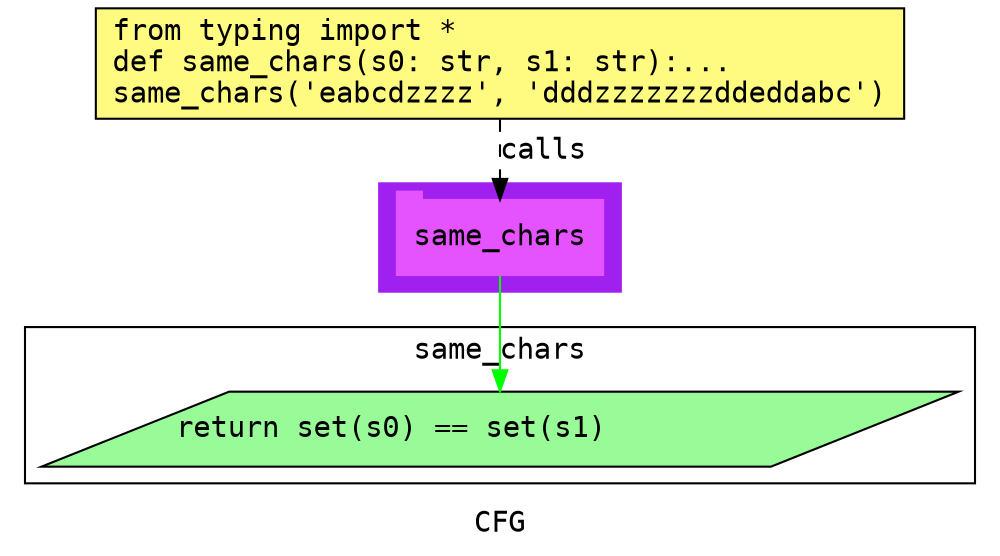 digraph cluster242CFG {
	graph [bb="0,0,458,259",
		compound=True,
		fontname="DejaVu Sans Mono",
		label=CFG,
		lheight=0.21,
		lp="229,11.5",
		lwidth=0.35,
		pack=False,
		rankdir=TB,
		ranksep=0.02
	];
	node [fontname="DejaVu Sans Mono",
		label="\N"
	];
	edge [fontname="DejaVu Sans Mono"];
	subgraph cluster_1 {
		graph [bb="171,123,287,175",
			color=purple,
			compound=true,
			fontname="DejaVu Sans Mono",
			label="",
			rankdir=TB,
			ranksep=0.02,
			shape=tab,
			style=filled
		];
		node [fontname="DejaVu Sans Mono"];
		edge [fontname="DejaVu Sans Mono"];
		6	[color="#E552FF",
			height=0.5,
			label=same_chars,
			linenum="[5]",
			pos="229,149",
			shape=tab,
			style=filled,
			width=1.375];
	}
	subgraph cluster2same_chars {
		graph [bb="8,31,450,106",
			compound=True,
			fontname="DejaVu Sans Mono",
			label=same_chars,
			lheight=0.21,
			lp="229,94.5",
			lwidth=1.15,
			pack=False,
			rankdir=TB,
			ranksep=0.02
		];
		node [fontname="DejaVu Sans Mono"];
		edge [fontname="DejaVu Sans Mono"];
		3	[fillcolor="#98fb98",
			height=0.5,
			label="return set(s0) == set(s1)\l",
			linenum="[3]",
			pos="229,57",
			shape=parallelogram,
			style="filled,solid",
			width=5.9029];
	}
	1	[fillcolor="#FFFB81",
		height=0.73611,
		label="from typing import *\ldef same_chars(s0: str, s1: str):...\lsame_chars('eabcdzzzz', 'dddzzzzzzzddeddabc')\l",
		linenum="[1]",
		pos="229,232.5",
		shape=rectangle,
		style="filled,solid",
		width=5.3889];
	1 -> 6	[label=calls,
		lp="250,190.5",
		pos="e,229,167.13 229,205.71 229,196.66 229,186.47 229,177.3",
		style=dashed];
	6 -> 3	[color=green,
		pos="e,229,75.3 229,130.65 229,117.82 229,100.11 229,85.381"];
}
